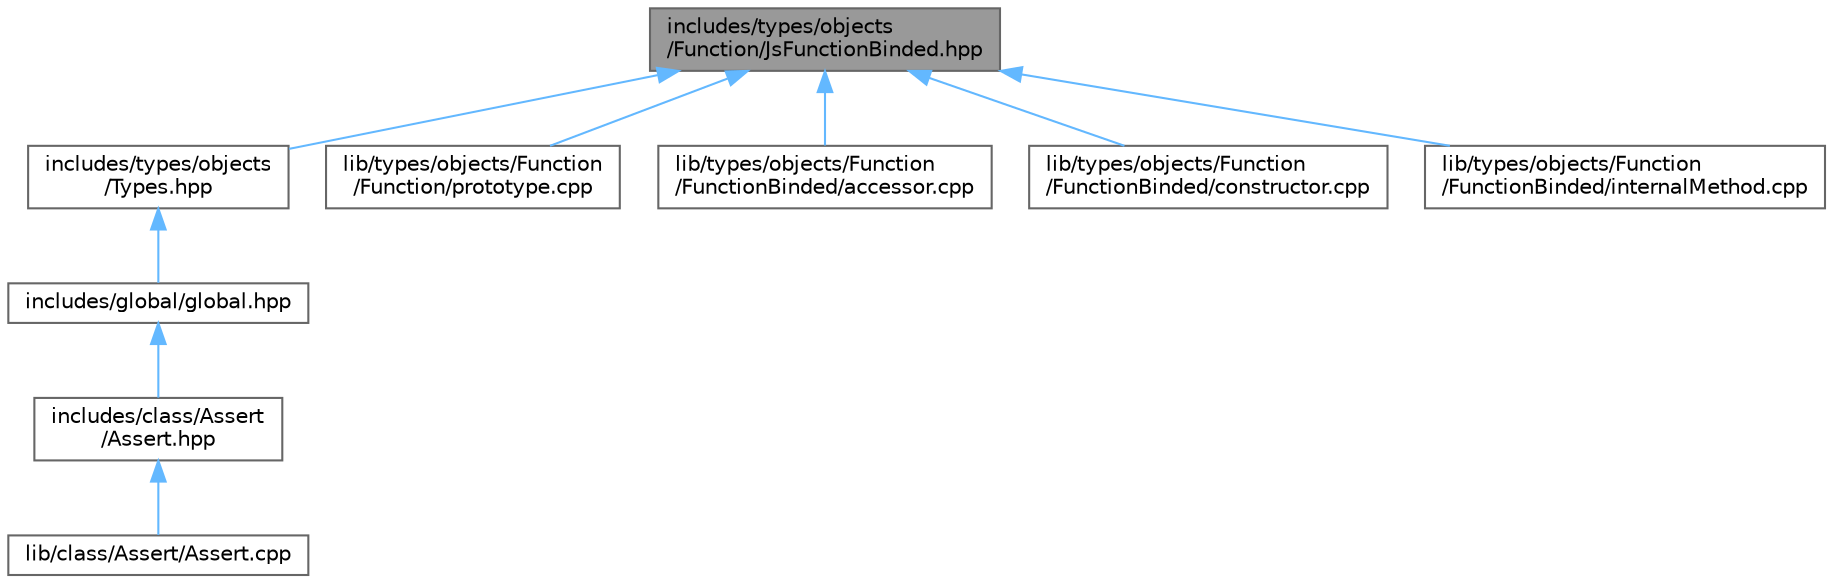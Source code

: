 digraph "includes/types/objects/Function/JsFunctionBinded.hpp"
{
 // LATEX_PDF_SIZE
  bgcolor="transparent";
  edge [fontname=Helvetica,fontsize=10,labelfontname=Helvetica,labelfontsize=10];
  node [fontname=Helvetica,fontsize=10,shape=box,height=0.2,width=0.4];
  Node1 [id="Node000001",label="includes/types/objects\l/Function/JsFunctionBinded.hpp",height=0.2,width=0.4,color="gray40", fillcolor="grey60", style="filled", fontcolor="black",tooltip=" "];
  Node1 -> Node2 [id="edge1_Node000001_Node000002",dir="back",color="steelblue1",style="solid",tooltip=" "];
  Node2 [id="Node000002",label="includes/types/objects\l/Types.hpp",height=0.2,width=0.4,color="grey40", fillcolor="white", style="filled",URL="$objects_2Types_8hpp.html",tooltip=" "];
  Node2 -> Node3 [id="edge2_Node000002_Node000003",dir="back",color="steelblue1",style="solid",tooltip=" "];
  Node3 [id="Node000003",label="includes/global/global.hpp",height=0.2,width=0.4,color="grey40", fillcolor="white", style="filled",URL="$global_8hpp.html",tooltip=" "];
  Node3 -> Node4 [id="edge3_Node000003_Node000004",dir="back",color="steelblue1",style="solid",tooltip=" "];
  Node4 [id="Node000004",label="includes/class/Assert\l/Assert.hpp",height=0.2,width=0.4,color="grey40", fillcolor="white", style="filled",URL="$Assert_8hpp.html",tooltip=" "];
  Node4 -> Node5 [id="edge4_Node000004_Node000005",dir="back",color="steelblue1",style="solid",tooltip=" "];
  Node5 [id="Node000005",label="lib/class/Assert/Assert.cpp",height=0.2,width=0.4,color="grey40", fillcolor="white", style="filled",URL="$Assert_8cpp.html",tooltip=" "];
  Node1 -> Node6 [id="edge5_Node000001_Node000006",dir="back",color="steelblue1",style="solid",tooltip=" "];
  Node6 [id="Node000006",label="lib/types/objects/Function\l/Function/prototype.cpp",height=0.2,width=0.4,color="grey40", fillcolor="white", style="filled",URL="$Function_2Function_2prototype_8cpp.html",tooltip=" "];
  Node1 -> Node7 [id="edge6_Node000001_Node000007",dir="back",color="steelblue1",style="solid",tooltip=" "];
  Node7 [id="Node000007",label="lib/types/objects/Function\l/FunctionBinded/accessor.cpp",height=0.2,width=0.4,color="grey40", fillcolor="white", style="filled",URL="$types_2objects_2Function_2FunctionBinded_2accessor_8cpp.html",tooltip=" "];
  Node1 -> Node8 [id="edge7_Node000001_Node000008",dir="back",color="steelblue1",style="solid",tooltip=" "];
  Node8 [id="Node000008",label="lib/types/objects/Function\l/FunctionBinded/constructor.cpp",height=0.2,width=0.4,color="grey40", fillcolor="white", style="filled",URL="$types_2objects_2Function_2FunctionBinded_2constructor_8cpp.html",tooltip=" "];
  Node1 -> Node9 [id="edge8_Node000001_Node000009",dir="back",color="steelblue1",style="solid",tooltip=" "];
  Node9 [id="Node000009",label="lib/types/objects/Function\l/FunctionBinded/internalMethod.cpp",height=0.2,width=0.4,color="grey40", fillcolor="white", style="filled",URL="$types_2objects_2Function_2FunctionBinded_2internalMethod_8cpp.html",tooltip=" "];
}
